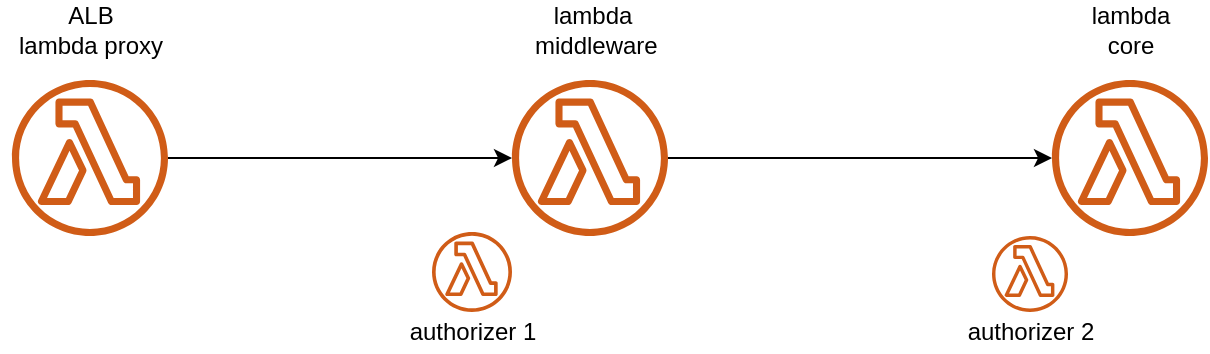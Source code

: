 <mxfile version="12.6.4" type="github">
  <diagram id="CnrWI3tFUcBflX5EbB-2" name="Page-1">
    <mxGraphModel dx="1402" dy="784" grid="1" gridSize="10" guides="1" tooltips="1" connect="1" arrows="1" fold="1" page="1" pageScale="1" pageWidth="850" pageHeight="1100" math="0" shadow="0">
      <root>
        <mxCell id="0"/>
        <mxCell id="1" parent="0"/>
        <mxCell id="KmzhmK7v4Filh6UjfhjP-1" value="" style="outlineConnect=0;fontColor=#232F3E;gradientColor=none;fillColor=#D05C17;strokeColor=none;dashed=0;verticalLabelPosition=bottom;verticalAlign=top;align=center;html=1;fontSize=12;fontStyle=0;aspect=fixed;pointerEvents=1;shape=mxgraph.aws4.lambda_function;" vertex="1" parent="1">
          <mxGeometry x="336" y="336" width="40" height="40" as="geometry"/>
        </mxCell>
        <mxCell id="KmzhmK7v4Filh6UjfhjP-9" style="edgeStyle=orthogonalEdgeStyle;rounded=0;orthogonalLoop=1;jettySize=auto;html=1;" edge="1" parent="1" source="KmzhmK7v4Filh6UjfhjP-2" target="KmzhmK7v4Filh6UjfhjP-3">
          <mxGeometry relative="1" as="geometry"/>
        </mxCell>
        <mxCell id="KmzhmK7v4Filh6UjfhjP-2" value="" style="outlineConnect=0;fontColor=#232F3E;gradientColor=none;fillColor=#D05C17;strokeColor=none;dashed=0;verticalLabelPosition=bottom;verticalAlign=top;align=center;html=1;fontSize=12;fontStyle=0;aspect=fixed;pointerEvents=1;shape=mxgraph.aws4.lambda_function;" vertex="1" parent="1">
          <mxGeometry x="126" y="260" width="78" height="78" as="geometry"/>
        </mxCell>
        <mxCell id="KmzhmK7v4Filh6UjfhjP-15" style="edgeStyle=orthogonalEdgeStyle;rounded=0;orthogonalLoop=1;jettySize=auto;html=1;" edge="1" parent="1" source="KmzhmK7v4Filh6UjfhjP-3" target="KmzhmK7v4Filh6UjfhjP-4">
          <mxGeometry relative="1" as="geometry"/>
        </mxCell>
        <mxCell id="KmzhmK7v4Filh6UjfhjP-3" value="" style="outlineConnect=0;fontColor=#232F3E;gradientColor=none;fillColor=#D05C17;strokeColor=none;dashed=0;verticalLabelPosition=bottom;verticalAlign=top;align=center;html=1;fontSize=12;fontStyle=0;aspect=fixed;pointerEvents=1;shape=mxgraph.aws4.lambda_function;" vertex="1" parent="1">
          <mxGeometry x="376" y="260" width="78" height="78" as="geometry"/>
        </mxCell>
        <mxCell id="KmzhmK7v4Filh6UjfhjP-4" value="" style="outlineConnect=0;fontColor=#232F3E;gradientColor=none;fillColor=#D05C17;strokeColor=none;dashed=0;verticalLabelPosition=bottom;verticalAlign=top;align=center;html=1;fontSize=12;fontStyle=0;aspect=fixed;pointerEvents=1;shape=mxgraph.aws4.lambda_function;" vertex="1" parent="1">
          <mxGeometry x="646" y="260" width="78" height="78" as="geometry"/>
        </mxCell>
        <mxCell id="KmzhmK7v4Filh6UjfhjP-5" value="" style="outlineConnect=0;fontColor=#232F3E;gradientColor=none;fillColor=#D05C17;strokeColor=none;dashed=0;verticalLabelPosition=bottom;verticalAlign=top;align=center;html=1;fontSize=12;fontStyle=0;aspect=fixed;pointerEvents=1;shape=mxgraph.aws4.lambda_function;" vertex="1" parent="1">
          <mxGeometry x="616" y="338" width="38" height="38" as="geometry"/>
        </mxCell>
        <mxCell id="KmzhmK7v4Filh6UjfhjP-6" value="ALB &lt;br&gt;lambda proxy" style="text;html=1;align=center;verticalAlign=middle;resizable=0;points=[];autosize=1;" vertex="1" parent="1">
          <mxGeometry x="120" y="220" width="90" height="30" as="geometry"/>
        </mxCell>
        <mxCell id="KmzhmK7v4Filh6UjfhjP-10" value="lambda&lt;br&gt;&amp;nbsp;middleware" style="text;html=1;align=center;verticalAlign=middle;resizable=0;points=[];autosize=1;" vertex="1" parent="1">
          <mxGeometry x="376" y="220" width="80" height="30" as="geometry"/>
        </mxCell>
        <mxCell id="KmzhmK7v4Filh6UjfhjP-13" value="authorizer 1" style="text;html=1;align=center;verticalAlign=middle;resizable=0;points=[];autosize=1;" vertex="1" parent="1">
          <mxGeometry x="316" y="376" width="80" height="20" as="geometry"/>
        </mxCell>
        <mxCell id="KmzhmK7v4Filh6UjfhjP-14" value="authorizer 2" style="text;html=1;align=center;verticalAlign=middle;resizable=0;points=[];autosize=1;" vertex="1" parent="1">
          <mxGeometry x="595" y="376" width="80" height="20" as="geometry"/>
        </mxCell>
        <mxCell id="KmzhmK7v4Filh6UjfhjP-16" value="lambda &lt;br&gt;core" style="text;html=1;align=center;verticalAlign=middle;resizable=0;points=[];autosize=1;" vertex="1" parent="1">
          <mxGeometry x="660" y="220" width="50" height="30" as="geometry"/>
        </mxCell>
      </root>
    </mxGraphModel>
  </diagram>
</mxfile>
